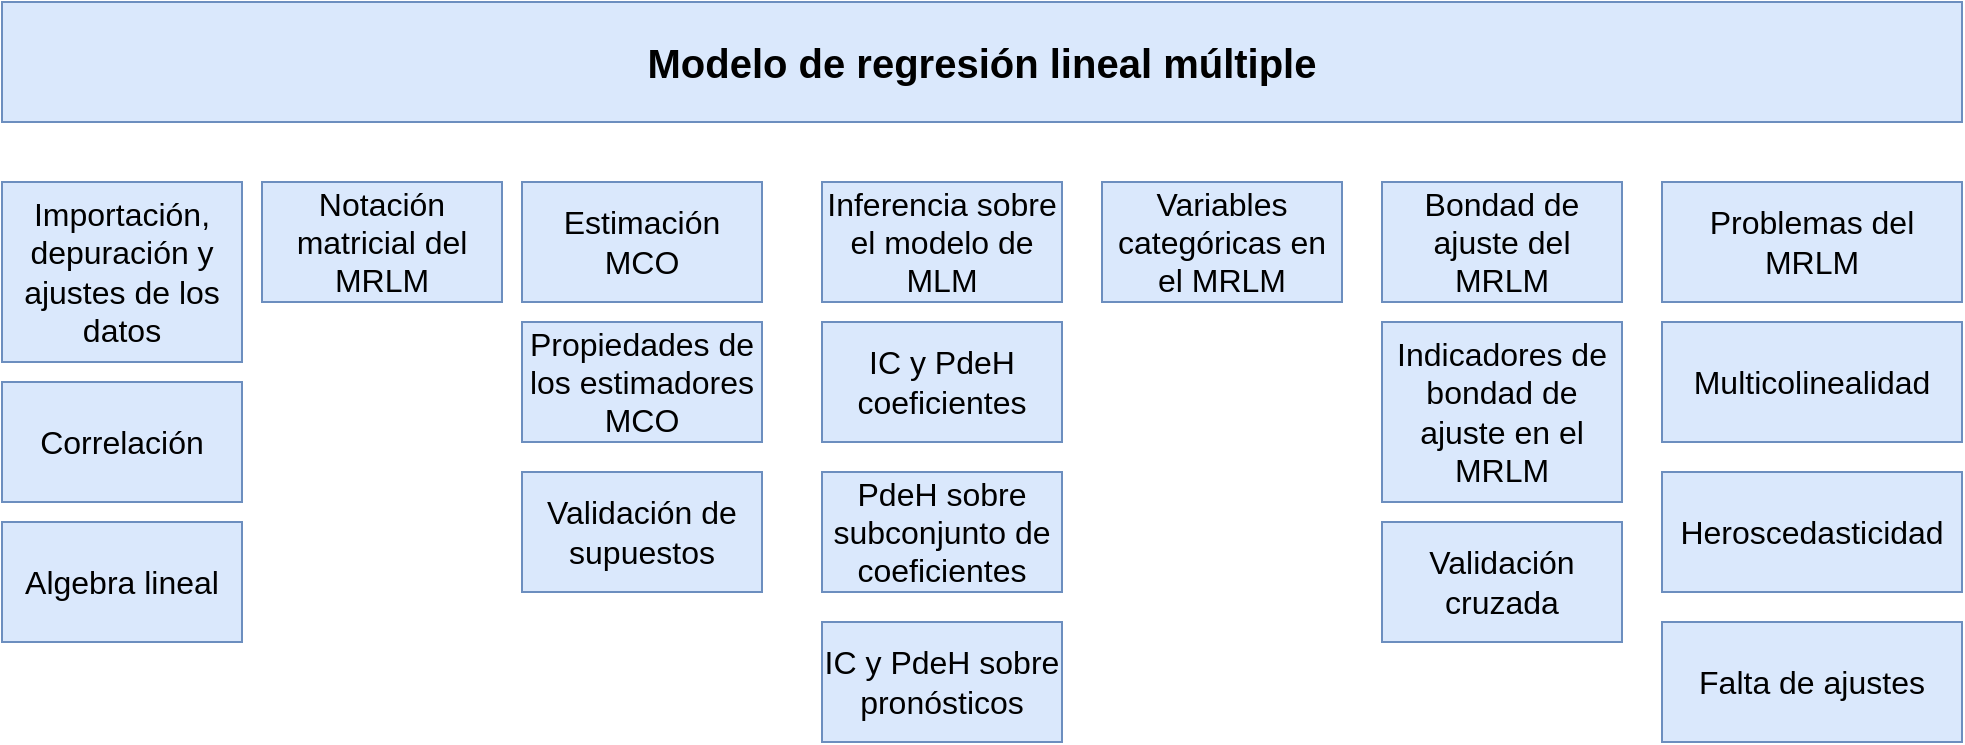 <mxfile version="13.0.3" type="device"><diagram id="Sc5qum2VmYoybK26zMb_" name="Page-1"><mxGraphModel dx="1422" dy="843" grid="1" gridSize="10" guides="1" tooltips="1" connect="1" arrows="1" fold="1" page="1" pageScale="1" pageWidth="827" pageHeight="1169" math="0" shadow="0"><root><mxCell id="0"/><mxCell id="1" parent="0"/><mxCell id="sGo3rj5V-wEnLOsT2YYL-1" value="&lt;font style=&quot;font-size: 20px&quot;&gt;&lt;b&gt;Modelo de regresión lineal múltiple&lt;/b&gt;&lt;/font&gt;" style="rounded=0;whiteSpace=wrap;html=1;fillColor=#dae8fc;strokeColor=#6c8ebf;" vertex="1" parent="1"><mxGeometry x="170" y="350" width="980" height="60" as="geometry"/></mxCell><mxCell id="sGo3rj5V-wEnLOsT2YYL-2" value="&lt;font style=&quot;font-size: 16px&quot;&gt;Correlación&lt;/font&gt;" style="rounded=0;whiteSpace=wrap;html=1;fillColor=#dae8fc;strokeColor=#6c8ebf;" vertex="1" parent="1"><mxGeometry x="170" y="540" width="120" height="60" as="geometry"/></mxCell><mxCell id="sGo3rj5V-wEnLOsT2YYL-3" value="&lt;font style=&quot;font-size: 16px&quot;&gt;Algebra lineal&lt;/font&gt;" style="rounded=0;whiteSpace=wrap;html=1;fillColor=#dae8fc;strokeColor=#6c8ebf;" vertex="1" parent="1"><mxGeometry x="170" y="610" width="120" height="60" as="geometry"/></mxCell><mxCell id="sGo3rj5V-wEnLOsT2YYL-4" value="&lt;font style=&quot;font-size: 16px&quot;&gt;Notación matricial del MRLM&lt;/font&gt;" style="rounded=0;whiteSpace=wrap;html=1;fillColor=#dae8fc;strokeColor=#6c8ebf;" vertex="1" parent="1"><mxGeometry x="300" y="440" width="120" height="60" as="geometry"/></mxCell><mxCell id="sGo3rj5V-wEnLOsT2YYL-5" value="&lt;font style=&quot;font-size: 16px&quot;&gt;Estimación MCO&lt;/font&gt;" style="rounded=0;whiteSpace=wrap;html=1;fillColor=#dae8fc;strokeColor=#6c8ebf;" vertex="1" parent="1"><mxGeometry x="430" y="440" width="120" height="60" as="geometry"/></mxCell><mxCell id="sGo3rj5V-wEnLOsT2YYL-6" value="&lt;font style=&quot;font-size: 16px&quot;&gt;Propiedades de los estimadores MCO&lt;/font&gt;" style="rounded=0;whiteSpace=wrap;html=1;fillColor=#dae8fc;strokeColor=#6c8ebf;" vertex="1" parent="1"><mxGeometry x="430" y="510" width="120" height="60" as="geometry"/></mxCell><mxCell id="sGo3rj5V-wEnLOsT2YYL-7" value="&lt;font style=&quot;font-size: 16px&quot;&gt;Inferencia sobre el modelo de MLM&lt;/font&gt;" style="rounded=0;whiteSpace=wrap;html=1;fillColor=#dae8fc;strokeColor=#6c8ebf;" vertex="1" parent="1"><mxGeometry x="580" y="440" width="120" height="60" as="geometry"/></mxCell><mxCell id="sGo3rj5V-wEnLOsT2YYL-8" value="&lt;font style=&quot;font-size: 16px&quot;&gt;IC y PdeH coeficientes&lt;/font&gt;" style="rounded=0;whiteSpace=wrap;html=1;fillColor=#dae8fc;strokeColor=#6c8ebf;" vertex="1" parent="1"><mxGeometry x="580" y="510" width="120" height="60" as="geometry"/></mxCell><mxCell id="sGo3rj5V-wEnLOsT2YYL-9" value="&lt;span style=&quot;font-size: 16px&quot;&gt;PdeH sobre subconjunto de coeficientes&lt;/span&gt;" style="rounded=0;whiteSpace=wrap;html=1;fillColor=#dae8fc;strokeColor=#6c8ebf;" vertex="1" parent="1"><mxGeometry x="580" y="585" width="120" height="60" as="geometry"/></mxCell><mxCell id="sGo3rj5V-wEnLOsT2YYL-10" value="&lt;font style=&quot;font-size: 16px&quot;&gt;IC y PdeH sobre pronósticos&lt;/font&gt;" style="rounded=0;whiteSpace=wrap;html=1;fillColor=#dae8fc;strokeColor=#6c8ebf;" vertex="1" parent="1"><mxGeometry x="580" y="660" width="120" height="60" as="geometry"/></mxCell><mxCell id="sGo3rj5V-wEnLOsT2YYL-11" value="&lt;font style=&quot;font-size: 16px&quot;&gt;Bondad de ajuste del MRLM&lt;/font&gt;" style="rounded=0;whiteSpace=wrap;html=1;fillColor=#dae8fc;strokeColor=#6c8ebf;" vertex="1" parent="1"><mxGeometry x="860" y="440" width="120" height="60" as="geometry"/></mxCell><mxCell id="sGo3rj5V-wEnLOsT2YYL-12" value="&lt;font style=&quot;font-size: 16px&quot;&gt;Validación de supuestos&lt;/font&gt;" style="rounded=0;whiteSpace=wrap;html=1;fillColor=#dae8fc;strokeColor=#6c8ebf;" vertex="1" parent="1"><mxGeometry x="430" y="585" width="120" height="60" as="geometry"/></mxCell><mxCell id="sGo3rj5V-wEnLOsT2YYL-14" value="&lt;font style=&quot;font-size: 16px&quot;&gt;Indicadores de bondad de ajuste en el MRLM&lt;/font&gt;" style="rounded=0;whiteSpace=wrap;html=1;fillColor=#dae8fc;strokeColor=#6c8ebf;" vertex="1" parent="1"><mxGeometry x="860" y="510" width="120" height="90" as="geometry"/></mxCell><mxCell id="sGo3rj5V-wEnLOsT2YYL-15" value="&lt;font style=&quot;font-size: 16px&quot;&gt;Validación cruzada&lt;/font&gt;" style="rounded=0;whiteSpace=wrap;html=1;fillColor=#dae8fc;strokeColor=#6c8ebf;" vertex="1" parent="1"><mxGeometry x="860" y="610" width="120" height="60" as="geometry"/></mxCell><mxCell id="sGo3rj5V-wEnLOsT2YYL-16" value="&lt;font style=&quot;font-size: 16px&quot;&gt;Variables categóricas en el MRLM&lt;/font&gt;" style="rounded=0;whiteSpace=wrap;html=1;fillColor=#dae8fc;strokeColor=#6c8ebf;" vertex="1" parent="1"><mxGeometry x="720" y="440" width="120" height="60" as="geometry"/></mxCell><mxCell id="sGo3rj5V-wEnLOsT2YYL-17" value="&lt;font style=&quot;font-size: 16px&quot;&gt;Importación, depuración y ajustes de los datos&lt;/font&gt;" style="rounded=0;whiteSpace=wrap;html=1;fillColor=#dae8fc;strokeColor=#6c8ebf;" vertex="1" parent="1"><mxGeometry x="170" y="440" width="120" height="90" as="geometry"/></mxCell><mxCell id="sGo3rj5V-wEnLOsT2YYL-18" value="&lt;font style=&quot;font-size: 16px&quot;&gt;Problemas del MRLM&lt;/font&gt;" style="rounded=0;whiteSpace=wrap;html=1;fillColor=#dae8fc;strokeColor=#6c8ebf;" vertex="1" parent="1"><mxGeometry x="1000" y="440" width="150" height="60" as="geometry"/></mxCell><mxCell id="sGo3rj5V-wEnLOsT2YYL-19" value="&lt;font style=&quot;font-size: 16px&quot;&gt;Multicolinealidad&lt;/font&gt;" style="rounded=0;whiteSpace=wrap;html=1;fillColor=#dae8fc;strokeColor=#6c8ebf;" vertex="1" parent="1"><mxGeometry x="1000" y="510" width="150" height="60" as="geometry"/></mxCell><mxCell id="sGo3rj5V-wEnLOsT2YYL-20" value="&lt;font style=&quot;font-size: 16px&quot;&gt;Heroscedasticidad&lt;/font&gt;" style="rounded=0;whiteSpace=wrap;html=1;fillColor=#dae8fc;strokeColor=#6c8ebf;" vertex="1" parent="1"><mxGeometry x="1000" y="585" width="150" height="60" as="geometry"/></mxCell><mxCell id="sGo3rj5V-wEnLOsT2YYL-23" value="&lt;font style=&quot;font-size: 16px&quot;&gt;Falta de ajustes&lt;/font&gt;" style="rounded=0;whiteSpace=wrap;html=1;fillColor=#dae8fc;strokeColor=#6c8ebf;" vertex="1" parent="1"><mxGeometry x="1000" y="660" width="150" height="60" as="geometry"/></mxCell></root></mxGraphModel></diagram></mxfile>